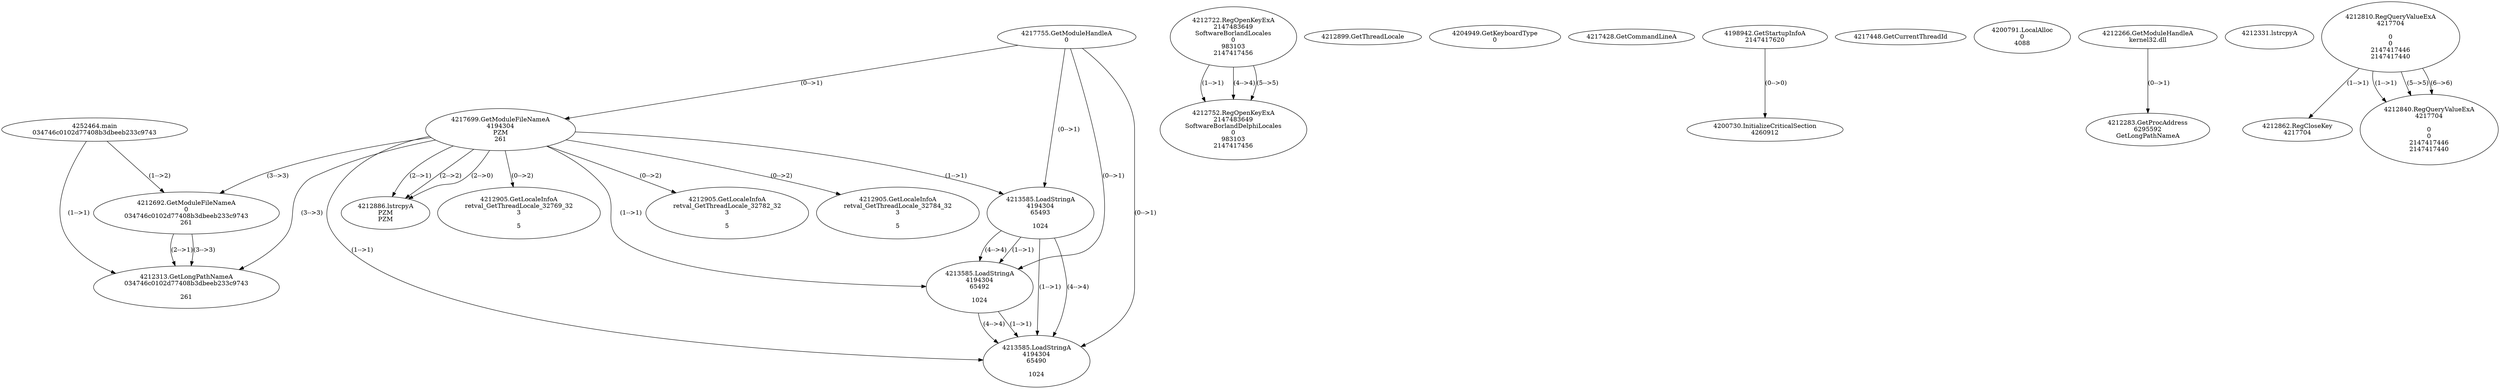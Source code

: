// Global SCDG with merge call
digraph {
	0 [label="4252464.main
034746c0102d77408b3dbeeb233c9743"]
	1 [label="4217755.GetModuleHandleA
0"]
	2 [label="4217699.GetModuleFileNameA
4194304
PZM
261"]
	1 -> 2 [label="(0-->1)"]
	3 [label="4212692.GetModuleFileNameA
0
034746c0102d77408b3dbeeb233c9743
261"]
	0 -> 3 [label="(1-->2)"]
	2 -> 3 [label="(3-->3)"]
	4 [label="4212722.RegOpenKeyExA
2147483649
Software\Borland\Locales
0
983103
2147417456"]
	5 [label="4212752.RegOpenKeyExA
2147483649
Software\Borland\Delphi\Locales
0
983103
2147417456"]
	4 -> 5 [label="(1-->1)"]
	4 -> 5 [label="(4-->4)"]
	4 -> 5 [label="(5-->5)"]
	6 [label="4212886.lstrcpyA
PZM
PZM"]
	2 -> 6 [label="(2-->1)"]
	2 -> 6 [label="(2-->2)"]
	2 -> 6 [label="(2-->0)"]
	7 [label="4212899.GetThreadLocale
"]
	8 [label="4212905.GetLocaleInfoA
retval_GetThreadLocale_32769_32
3

5"]
	2 -> 8 [label="(0-->2)"]
	9 [label="4204949.GetKeyboardType
0"]
	10 [label="4217428.GetCommandLineA
"]
	11 [label="4198942.GetStartupInfoA
2147417620"]
	12 [label="4217448.GetCurrentThreadId
"]
	13 [label="4213585.LoadStringA
4194304
65493

1024"]
	1 -> 13 [label="(0-->1)"]
	2 -> 13 [label="(1-->1)"]
	14 [label="4213585.LoadStringA
4194304
65492

1024"]
	1 -> 14 [label="(0-->1)"]
	2 -> 14 [label="(1-->1)"]
	13 -> 14 [label="(1-->1)"]
	13 -> 14 [label="(4-->4)"]
	15 [label="4200730.InitializeCriticalSection
4260912"]
	11 -> 15 [label="(0-->0)"]
	16 [label="4200791.LocalAlloc
0
4088"]
	17 [label="4212266.GetModuleHandleA
kernel32.dll"]
	18 [label="4212283.GetProcAddress
6295592
GetLongPathNameA"]
	17 -> 18 [label="(0-->1)"]
	19 [label="4212313.GetLongPathNameA
034746c0102d77408b3dbeeb233c9743

261"]
	0 -> 19 [label="(1-->1)"]
	3 -> 19 [label="(2-->1)"]
	2 -> 19 [label="(3-->3)"]
	3 -> 19 [label="(3-->3)"]
	20 [label="4212331.lstrcpyA

"]
	21 [label="4212810.RegQueryValueExA
4217704

0
0
2147417446
2147417440"]
	22 [label="4212862.RegCloseKey
4217704"]
	21 -> 22 [label="(1-->1)"]
	23 [label="4212905.GetLocaleInfoA
retval_GetThreadLocale_32782_32
3

5"]
	2 -> 23 [label="(0-->2)"]
	24 [label="4212840.RegQueryValueExA
4217704

0
0
2147417446
2147417440"]
	21 -> 24 [label="(1-->1)"]
	21 -> 24 [label="(5-->5)"]
	21 -> 24 [label="(6-->6)"]
	25 [label="4212905.GetLocaleInfoA
retval_GetThreadLocale_32784_32
3

5"]
	2 -> 25 [label="(0-->2)"]
	26 [label="4213585.LoadStringA
4194304
65490

1024"]
	1 -> 26 [label="(0-->1)"]
	2 -> 26 [label="(1-->1)"]
	13 -> 26 [label="(1-->1)"]
	14 -> 26 [label="(1-->1)"]
	13 -> 26 [label="(4-->4)"]
	14 -> 26 [label="(4-->4)"]
}
